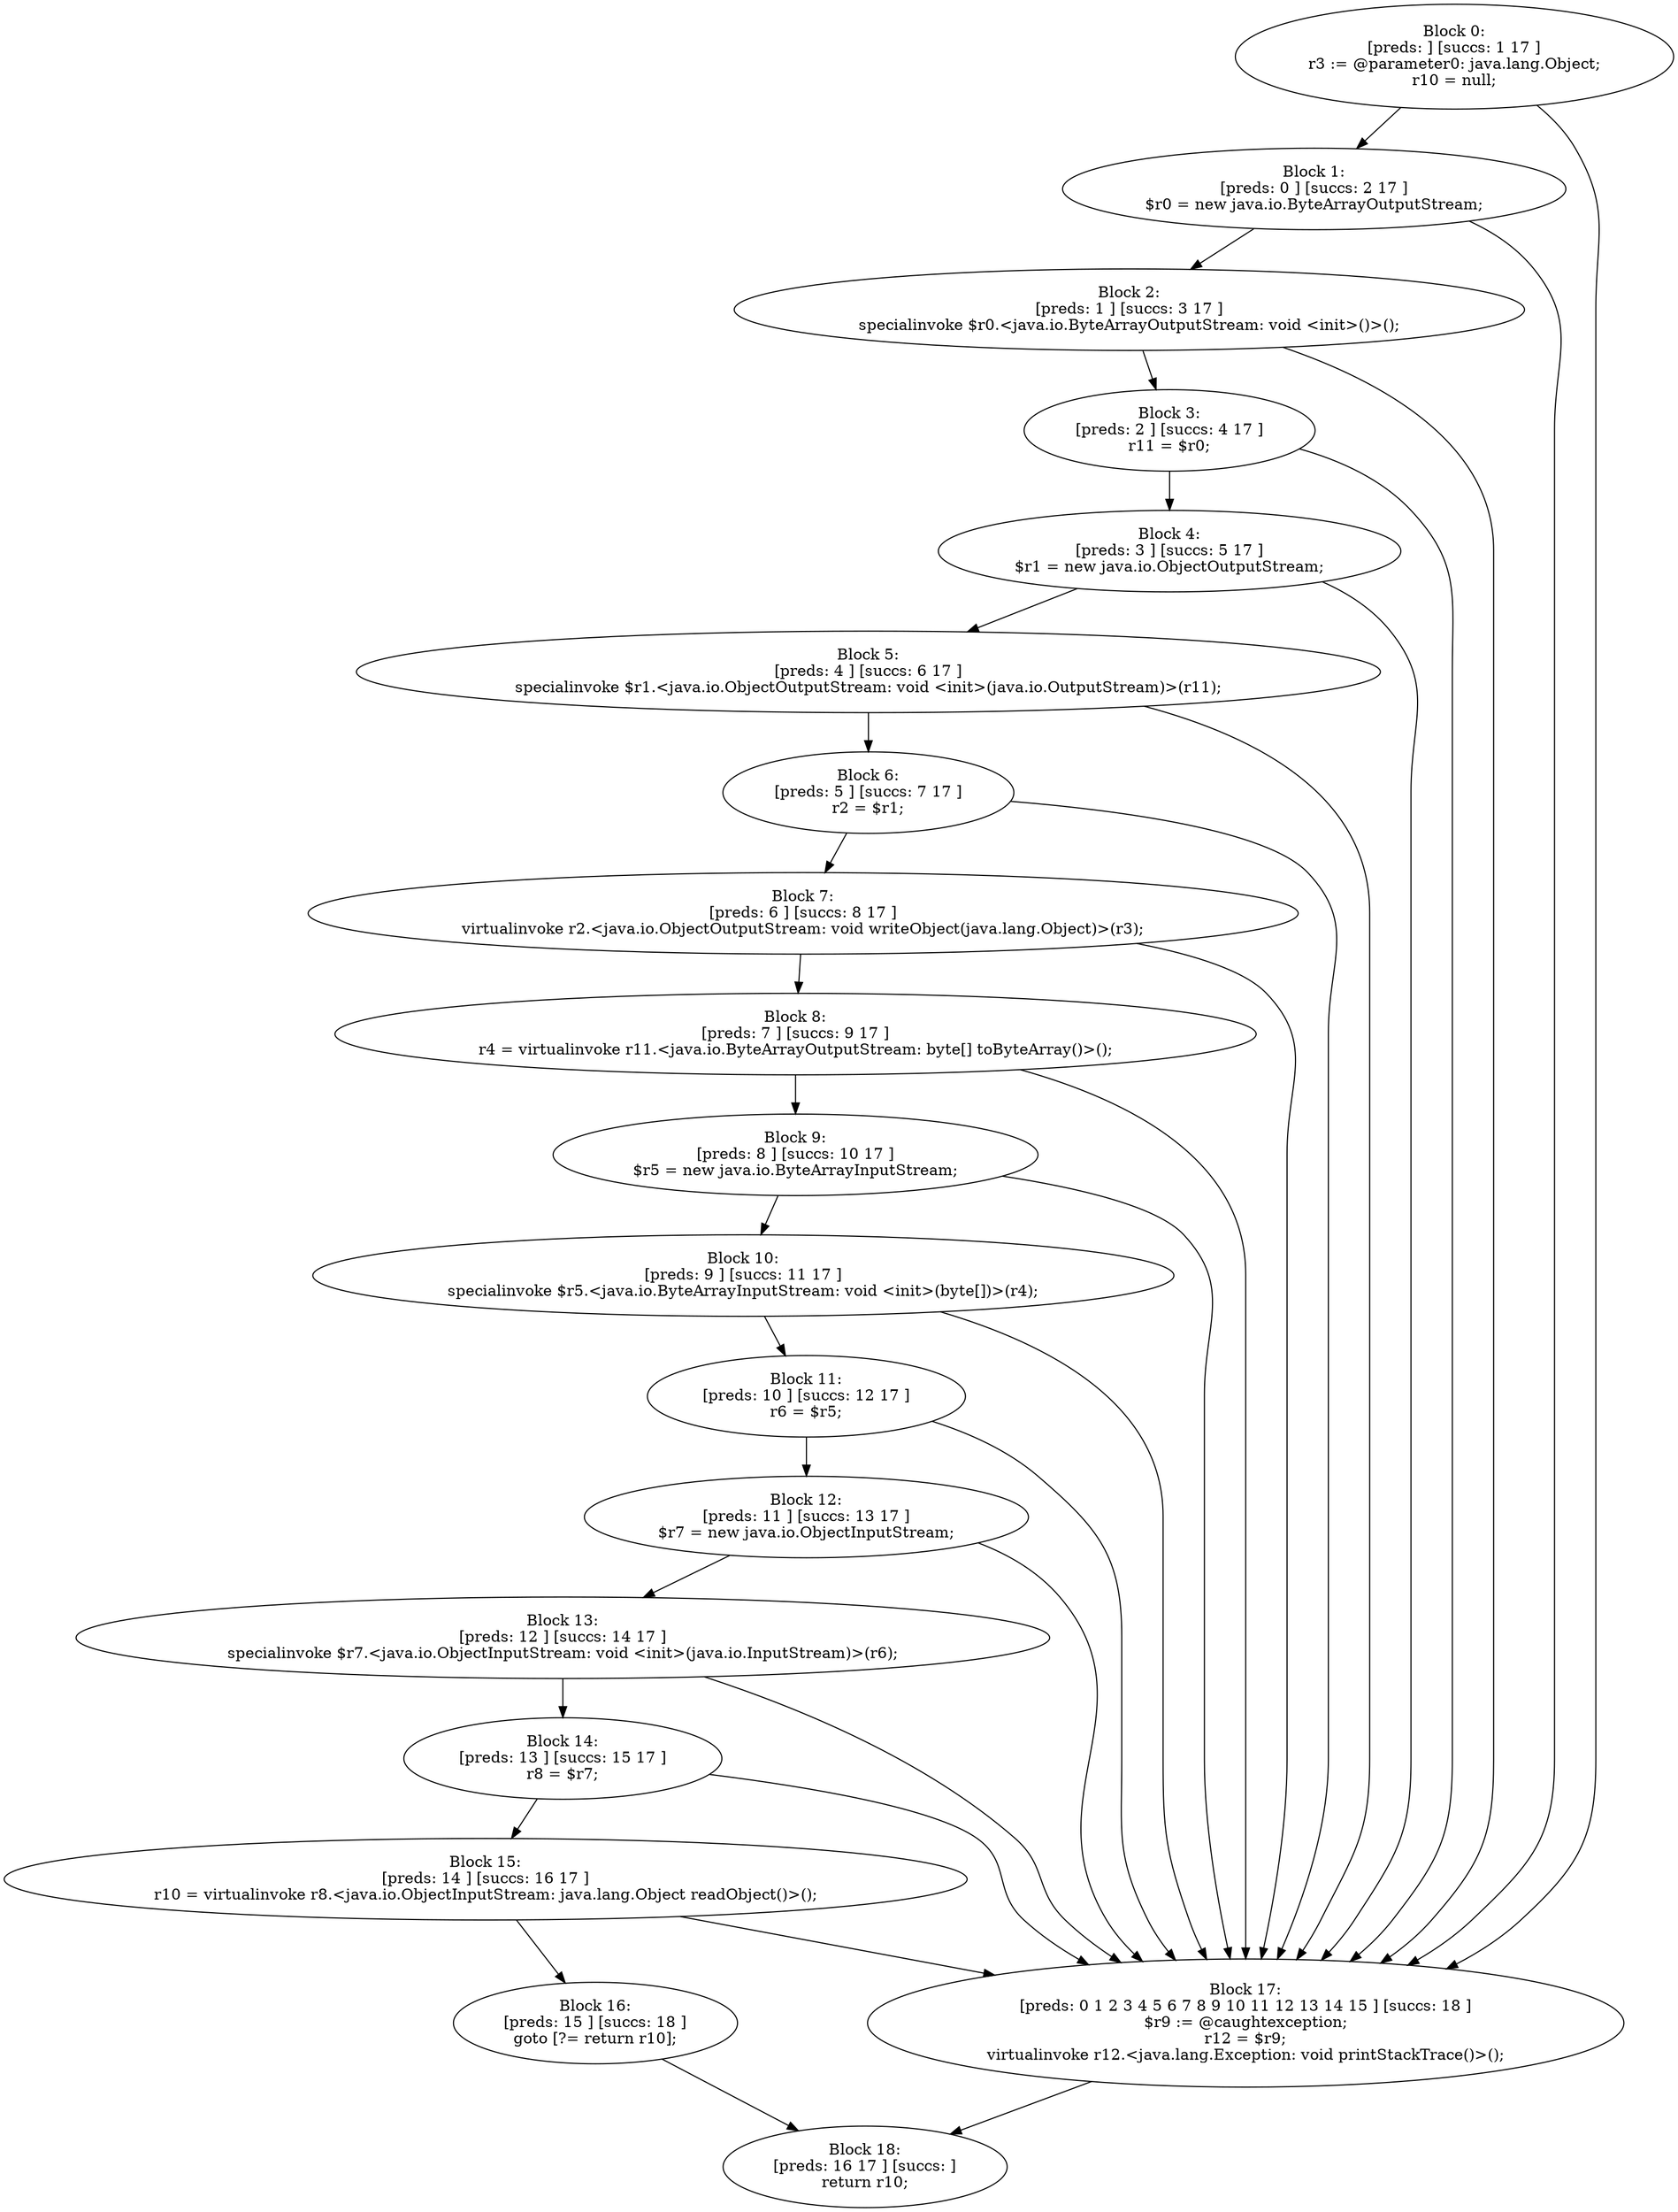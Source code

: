 digraph "unitGraph" {
    "Block 0:
[preds: ] [succs: 1 17 ]
r3 := @parameter0: java.lang.Object;
r10 = null;
"
    "Block 1:
[preds: 0 ] [succs: 2 17 ]
$r0 = new java.io.ByteArrayOutputStream;
"
    "Block 2:
[preds: 1 ] [succs: 3 17 ]
specialinvoke $r0.<java.io.ByteArrayOutputStream: void <init>()>();
"
    "Block 3:
[preds: 2 ] [succs: 4 17 ]
r11 = $r0;
"
    "Block 4:
[preds: 3 ] [succs: 5 17 ]
$r1 = new java.io.ObjectOutputStream;
"
    "Block 5:
[preds: 4 ] [succs: 6 17 ]
specialinvoke $r1.<java.io.ObjectOutputStream: void <init>(java.io.OutputStream)>(r11);
"
    "Block 6:
[preds: 5 ] [succs: 7 17 ]
r2 = $r1;
"
    "Block 7:
[preds: 6 ] [succs: 8 17 ]
virtualinvoke r2.<java.io.ObjectOutputStream: void writeObject(java.lang.Object)>(r3);
"
    "Block 8:
[preds: 7 ] [succs: 9 17 ]
r4 = virtualinvoke r11.<java.io.ByteArrayOutputStream: byte[] toByteArray()>();
"
    "Block 9:
[preds: 8 ] [succs: 10 17 ]
$r5 = new java.io.ByteArrayInputStream;
"
    "Block 10:
[preds: 9 ] [succs: 11 17 ]
specialinvoke $r5.<java.io.ByteArrayInputStream: void <init>(byte[])>(r4);
"
    "Block 11:
[preds: 10 ] [succs: 12 17 ]
r6 = $r5;
"
    "Block 12:
[preds: 11 ] [succs: 13 17 ]
$r7 = new java.io.ObjectInputStream;
"
    "Block 13:
[preds: 12 ] [succs: 14 17 ]
specialinvoke $r7.<java.io.ObjectInputStream: void <init>(java.io.InputStream)>(r6);
"
    "Block 14:
[preds: 13 ] [succs: 15 17 ]
r8 = $r7;
"
    "Block 15:
[preds: 14 ] [succs: 16 17 ]
r10 = virtualinvoke r8.<java.io.ObjectInputStream: java.lang.Object readObject()>();
"
    "Block 16:
[preds: 15 ] [succs: 18 ]
goto [?= return r10];
"
    "Block 17:
[preds: 0 1 2 3 4 5 6 7 8 9 10 11 12 13 14 15 ] [succs: 18 ]
$r9 := @caughtexception;
r12 = $r9;
virtualinvoke r12.<java.lang.Exception: void printStackTrace()>();
"
    "Block 18:
[preds: 16 17 ] [succs: ]
return r10;
"
    "Block 0:
[preds: ] [succs: 1 17 ]
r3 := @parameter0: java.lang.Object;
r10 = null;
"->"Block 1:
[preds: 0 ] [succs: 2 17 ]
$r0 = new java.io.ByteArrayOutputStream;
";
    "Block 0:
[preds: ] [succs: 1 17 ]
r3 := @parameter0: java.lang.Object;
r10 = null;
"->"Block 17:
[preds: 0 1 2 3 4 5 6 7 8 9 10 11 12 13 14 15 ] [succs: 18 ]
$r9 := @caughtexception;
r12 = $r9;
virtualinvoke r12.<java.lang.Exception: void printStackTrace()>();
";
    "Block 1:
[preds: 0 ] [succs: 2 17 ]
$r0 = new java.io.ByteArrayOutputStream;
"->"Block 2:
[preds: 1 ] [succs: 3 17 ]
specialinvoke $r0.<java.io.ByteArrayOutputStream: void <init>()>();
";
    "Block 1:
[preds: 0 ] [succs: 2 17 ]
$r0 = new java.io.ByteArrayOutputStream;
"->"Block 17:
[preds: 0 1 2 3 4 5 6 7 8 9 10 11 12 13 14 15 ] [succs: 18 ]
$r9 := @caughtexception;
r12 = $r9;
virtualinvoke r12.<java.lang.Exception: void printStackTrace()>();
";
    "Block 2:
[preds: 1 ] [succs: 3 17 ]
specialinvoke $r0.<java.io.ByteArrayOutputStream: void <init>()>();
"->"Block 3:
[preds: 2 ] [succs: 4 17 ]
r11 = $r0;
";
    "Block 2:
[preds: 1 ] [succs: 3 17 ]
specialinvoke $r0.<java.io.ByteArrayOutputStream: void <init>()>();
"->"Block 17:
[preds: 0 1 2 3 4 5 6 7 8 9 10 11 12 13 14 15 ] [succs: 18 ]
$r9 := @caughtexception;
r12 = $r9;
virtualinvoke r12.<java.lang.Exception: void printStackTrace()>();
";
    "Block 3:
[preds: 2 ] [succs: 4 17 ]
r11 = $r0;
"->"Block 4:
[preds: 3 ] [succs: 5 17 ]
$r1 = new java.io.ObjectOutputStream;
";
    "Block 3:
[preds: 2 ] [succs: 4 17 ]
r11 = $r0;
"->"Block 17:
[preds: 0 1 2 3 4 5 6 7 8 9 10 11 12 13 14 15 ] [succs: 18 ]
$r9 := @caughtexception;
r12 = $r9;
virtualinvoke r12.<java.lang.Exception: void printStackTrace()>();
";
    "Block 4:
[preds: 3 ] [succs: 5 17 ]
$r1 = new java.io.ObjectOutputStream;
"->"Block 5:
[preds: 4 ] [succs: 6 17 ]
specialinvoke $r1.<java.io.ObjectOutputStream: void <init>(java.io.OutputStream)>(r11);
";
    "Block 4:
[preds: 3 ] [succs: 5 17 ]
$r1 = new java.io.ObjectOutputStream;
"->"Block 17:
[preds: 0 1 2 3 4 5 6 7 8 9 10 11 12 13 14 15 ] [succs: 18 ]
$r9 := @caughtexception;
r12 = $r9;
virtualinvoke r12.<java.lang.Exception: void printStackTrace()>();
";
    "Block 5:
[preds: 4 ] [succs: 6 17 ]
specialinvoke $r1.<java.io.ObjectOutputStream: void <init>(java.io.OutputStream)>(r11);
"->"Block 6:
[preds: 5 ] [succs: 7 17 ]
r2 = $r1;
";
    "Block 5:
[preds: 4 ] [succs: 6 17 ]
specialinvoke $r1.<java.io.ObjectOutputStream: void <init>(java.io.OutputStream)>(r11);
"->"Block 17:
[preds: 0 1 2 3 4 5 6 7 8 9 10 11 12 13 14 15 ] [succs: 18 ]
$r9 := @caughtexception;
r12 = $r9;
virtualinvoke r12.<java.lang.Exception: void printStackTrace()>();
";
    "Block 6:
[preds: 5 ] [succs: 7 17 ]
r2 = $r1;
"->"Block 7:
[preds: 6 ] [succs: 8 17 ]
virtualinvoke r2.<java.io.ObjectOutputStream: void writeObject(java.lang.Object)>(r3);
";
    "Block 6:
[preds: 5 ] [succs: 7 17 ]
r2 = $r1;
"->"Block 17:
[preds: 0 1 2 3 4 5 6 7 8 9 10 11 12 13 14 15 ] [succs: 18 ]
$r9 := @caughtexception;
r12 = $r9;
virtualinvoke r12.<java.lang.Exception: void printStackTrace()>();
";
    "Block 7:
[preds: 6 ] [succs: 8 17 ]
virtualinvoke r2.<java.io.ObjectOutputStream: void writeObject(java.lang.Object)>(r3);
"->"Block 8:
[preds: 7 ] [succs: 9 17 ]
r4 = virtualinvoke r11.<java.io.ByteArrayOutputStream: byte[] toByteArray()>();
";
    "Block 7:
[preds: 6 ] [succs: 8 17 ]
virtualinvoke r2.<java.io.ObjectOutputStream: void writeObject(java.lang.Object)>(r3);
"->"Block 17:
[preds: 0 1 2 3 4 5 6 7 8 9 10 11 12 13 14 15 ] [succs: 18 ]
$r9 := @caughtexception;
r12 = $r9;
virtualinvoke r12.<java.lang.Exception: void printStackTrace()>();
";
    "Block 8:
[preds: 7 ] [succs: 9 17 ]
r4 = virtualinvoke r11.<java.io.ByteArrayOutputStream: byte[] toByteArray()>();
"->"Block 9:
[preds: 8 ] [succs: 10 17 ]
$r5 = new java.io.ByteArrayInputStream;
";
    "Block 8:
[preds: 7 ] [succs: 9 17 ]
r4 = virtualinvoke r11.<java.io.ByteArrayOutputStream: byte[] toByteArray()>();
"->"Block 17:
[preds: 0 1 2 3 4 5 6 7 8 9 10 11 12 13 14 15 ] [succs: 18 ]
$r9 := @caughtexception;
r12 = $r9;
virtualinvoke r12.<java.lang.Exception: void printStackTrace()>();
";
    "Block 9:
[preds: 8 ] [succs: 10 17 ]
$r5 = new java.io.ByteArrayInputStream;
"->"Block 10:
[preds: 9 ] [succs: 11 17 ]
specialinvoke $r5.<java.io.ByteArrayInputStream: void <init>(byte[])>(r4);
";
    "Block 9:
[preds: 8 ] [succs: 10 17 ]
$r5 = new java.io.ByteArrayInputStream;
"->"Block 17:
[preds: 0 1 2 3 4 5 6 7 8 9 10 11 12 13 14 15 ] [succs: 18 ]
$r9 := @caughtexception;
r12 = $r9;
virtualinvoke r12.<java.lang.Exception: void printStackTrace()>();
";
    "Block 10:
[preds: 9 ] [succs: 11 17 ]
specialinvoke $r5.<java.io.ByteArrayInputStream: void <init>(byte[])>(r4);
"->"Block 11:
[preds: 10 ] [succs: 12 17 ]
r6 = $r5;
";
    "Block 10:
[preds: 9 ] [succs: 11 17 ]
specialinvoke $r5.<java.io.ByteArrayInputStream: void <init>(byte[])>(r4);
"->"Block 17:
[preds: 0 1 2 3 4 5 6 7 8 9 10 11 12 13 14 15 ] [succs: 18 ]
$r9 := @caughtexception;
r12 = $r9;
virtualinvoke r12.<java.lang.Exception: void printStackTrace()>();
";
    "Block 11:
[preds: 10 ] [succs: 12 17 ]
r6 = $r5;
"->"Block 12:
[preds: 11 ] [succs: 13 17 ]
$r7 = new java.io.ObjectInputStream;
";
    "Block 11:
[preds: 10 ] [succs: 12 17 ]
r6 = $r5;
"->"Block 17:
[preds: 0 1 2 3 4 5 6 7 8 9 10 11 12 13 14 15 ] [succs: 18 ]
$r9 := @caughtexception;
r12 = $r9;
virtualinvoke r12.<java.lang.Exception: void printStackTrace()>();
";
    "Block 12:
[preds: 11 ] [succs: 13 17 ]
$r7 = new java.io.ObjectInputStream;
"->"Block 13:
[preds: 12 ] [succs: 14 17 ]
specialinvoke $r7.<java.io.ObjectInputStream: void <init>(java.io.InputStream)>(r6);
";
    "Block 12:
[preds: 11 ] [succs: 13 17 ]
$r7 = new java.io.ObjectInputStream;
"->"Block 17:
[preds: 0 1 2 3 4 5 6 7 8 9 10 11 12 13 14 15 ] [succs: 18 ]
$r9 := @caughtexception;
r12 = $r9;
virtualinvoke r12.<java.lang.Exception: void printStackTrace()>();
";
    "Block 13:
[preds: 12 ] [succs: 14 17 ]
specialinvoke $r7.<java.io.ObjectInputStream: void <init>(java.io.InputStream)>(r6);
"->"Block 14:
[preds: 13 ] [succs: 15 17 ]
r8 = $r7;
";
    "Block 13:
[preds: 12 ] [succs: 14 17 ]
specialinvoke $r7.<java.io.ObjectInputStream: void <init>(java.io.InputStream)>(r6);
"->"Block 17:
[preds: 0 1 2 3 4 5 6 7 8 9 10 11 12 13 14 15 ] [succs: 18 ]
$r9 := @caughtexception;
r12 = $r9;
virtualinvoke r12.<java.lang.Exception: void printStackTrace()>();
";
    "Block 14:
[preds: 13 ] [succs: 15 17 ]
r8 = $r7;
"->"Block 15:
[preds: 14 ] [succs: 16 17 ]
r10 = virtualinvoke r8.<java.io.ObjectInputStream: java.lang.Object readObject()>();
";
    "Block 14:
[preds: 13 ] [succs: 15 17 ]
r8 = $r7;
"->"Block 17:
[preds: 0 1 2 3 4 5 6 7 8 9 10 11 12 13 14 15 ] [succs: 18 ]
$r9 := @caughtexception;
r12 = $r9;
virtualinvoke r12.<java.lang.Exception: void printStackTrace()>();
";
    "Block 15:
[preds: 14 ] [succs: 16 17 ]
r10 = virtualinvoke r8.<java.io.ObjectInputStream: java.lang.Object readObject()>();
"->"Block 16:
[preds: 15 ] [succs: 18 ]
goto [?= return r10];
";
    "Block 15:
[preds: 14 ] [succs: 16 17 ]
r10 = virtualinvoke r8.<java.io.ObjectInputStream: java.lang.Object readObject()>();
"->"Block 17:
[preds: 0 1 2 3 4 5 6 7 8 9 10 11 12 13 14 15 ] [succs: 18 ]
$r9 := @caughtexception;
r12 = $r9;
virtualinvoke r12.<java.lang.Exception: void printStackTrace()>();
";
    "Block 16:
[preds: 15 ] [succs: 18 ]
goto [?= return r10];
"->"Block 18:
[preds: 16 17 ] [succs: ]
return r10;
";
    "Block 17:
[preds: 0 1 2 3 4 5 6 7 8 9 10 11 12 13 14 15 ] [succs: 18 ]
$r9 := @caughtexception;
r12 = $r9;
virtualinvoke r12.<java.lang.Exception: void printStackTrace()>();
"->"Block 18:
[preds: 16 17 ] [succs: ]
return r10;
";
}
